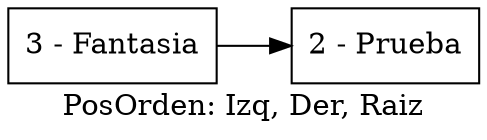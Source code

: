 digraph G {rankdir=LR;label="PosOrden: Izq, Der, Raiz";node[shape=box];
nodo3 [ label ="3 - Fantasia"];
nodo2 [ label ="2 - Prueba"];
nodo3-> nodo2
}
